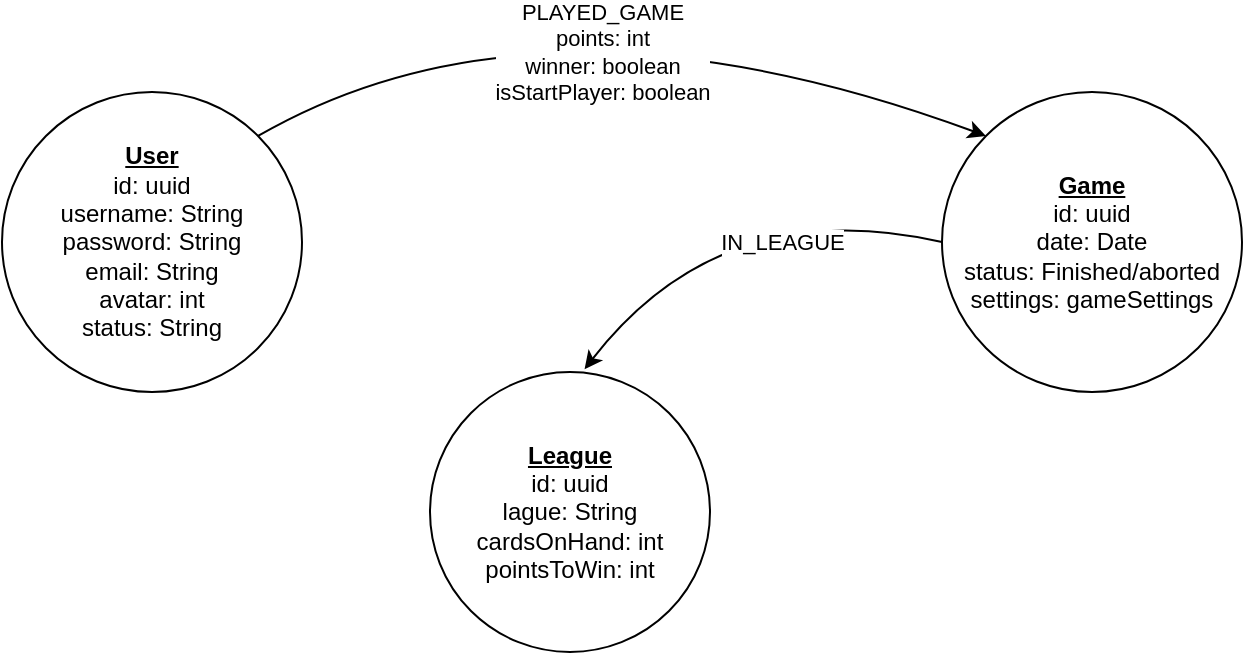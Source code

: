 <mxfile version="14.1.8" type="github" pages="2">
  <diagram id="06YiXvvxvD93IUthj2dQ" name="simple version">
    <mxGraphModel dx="1422" dy="827" grid="1" gridSize="10" guides="1" tooltips="1" connect="1" arrows="1" fold="1" page="1" pageScale="1" pageWidth="827" pageHeight="1169" math="0" shadow="0">
      <root>
        <mxCell id="0" />
        <mxCell id="1" parent="0" />
        <mxCell id="hlqRaPhQaMiVC_JoWC2D-1" value="&lt;u style=&quot;font-weight: bold&quot;&gt;User&lt;/u&gt;&lt;br&gt;id: uuid&lt;br&gt;username: String&lt;br&gt;password: String&lt;br&gt;email: String&lt;br&gt;avatar: int&lt;br&gt;status: String" style="ellipse;whiteSpace=wrap;html=1;aspect=fixed;" parent="1" vertex="1">
          <mxGeometry x="60" y="170" width="150" height="150" as="geometry" />
        </mxCell>
        <mxCell id="hlqRaPhQaMiVC_JoWC2D-2" value="&lt;u&gt;&lt;b&gt;Game&lt;/b&gt;&lt;/u&gt;&lt;br&gt;id: uuid&lt;br&gt;date: Date&lt;br&gt;status: Finished/aborted&lt;br&gt;settings: gameSettings" style="ellipse;whiteSpace=wrap;html=1;aspect=fixed;" parent="1" vertex="1">
          <mxGeometry x="530" y="170" width="150" height="150" as="geometry" />
        </mxCell>
        <mxCell id="hlqRaPhQaMiVC_JoWC2D-5" value="" style="curved=1;endArrow=classic;html=1;exitX=1;exitY=0;exitDx=0;exitDy=0;entryX=0;entryY=0;entryDx=0;entryDy=0;" parent="1" source="hlqRaPhQaMiVC_JoWC2D-1" target="hlqRaPhQaMiVC_JoWC2D-2" edge="1">
          <mxGeometry width="50" height="50" relative="1" as="geometry">
            <mxPoint x="180" y="200" as="sourcePoint" />
            <mxPoint x="370" y="200" as="targetPoint" />
            <Array as="points">
              <mxPoint x="330" y="110" />
            </Array>
          </mxGeometry>
        </mxCell>
        <mxCell id="hlqRaPhQaMiVC_JoWC2D-6" value="PLAYED_GAME&lt;br&gt;points: int&lt;br&gt;winner: boolean&lt;br&gt;isStartPlayer: boolean" style="edgeLabel;html=1;align=center;verticalAlign=middle;resizable=0;points=[];" parent="hlqRaPhQaMiVC_JoWC2D-5" vertex="1" connectable="0">
          <mxGeometry x="0.024" y="-34" relative="1" as="geometry">
            <mxPoint x="3.41" y="-6.06" as="offset" />
          </mxGeometry>
        </mxCell>
        <mxCell id="hlqRaPhQaMiVC_JoWC2D-7" value="&lt;u&gt;&lt;b&gt;League&lt;/b&gt;&lt;/u&gt;&lt;br&gt;id: uuid&lt;br&gt;lague: String&lt;br&gt;cardsOnHand: int&lt;br&gt;pointsToWin: int" style="ellipse;whiteSpace=wrap;html=1;aspect=fixed;" parent="1" vertex="1">
          <mxGeometry x="274" y="310" width="140" height="140" as="geometry" />
        </mxCell>
        <mxCell id="hlqRaPhQaMiVC_JoWC2D-8" value="" style="curved=1;endArrow=classic;html=1;exitX=0;exitY=0.5;exitDx=0;exitDy=0;entryX=0.552;entryY=-0.01;entryDx=0;entryDy=0;entryPerimeter=0;" parent="1" source="hlqRaPhQaMiVC_JoWC2D-2" target="hlqRaPhQaMiVC_JoWC2D-7" edge="1">
          <mxGeometry width="50" height="50" relative="1" as="geometry">
            <mxPoint x="470" y="410" as="sourcePoint" />
            <mxPoint x="660" y="410" as="targetPoint" />
            <Array as="points">
              <mxPoint x="420" y="220" />
            </Array>
          </mxGeometry>
        </mxCell>
        <mxCell id="hlqRaPhQaMiVC_JoWC2D-9" value="IN_LEAGUE" style="edgeLabel;html=1;align=center;verticalAlign=middle;resizable=0;points=[];" parent="hlqRaPhQaMiVC_JoWC2D-8" vertex="1" connectable="0">
          <mxGeometry x="0.191" y="17" relative="1" as="geometry">
            <mxPoint x="29.43" y="-2" as="offset" />
          </mxGeometry>
        </mxCell>
      </root>
    </mxGraphModel>
  </diagram>
  <diagram name="extended version" id="aNtw5cTRiQmI7jfVZ72B">
    <mxGraphModel dx="1422" dy="827" grid="1" gridSize="10" guides="1" tooltips="1" connect="1" arrows="1" fold="1" page="1" pageScale="1" pageWidth="827" pageHeight="1169" math="0" shadow="0">
      <root>
        <mxCell id="B5gCWZih8PqT4H1TR_IA-0" />
        <mxCell id="B5gCWZih8PqT4H1TR_IA-1" parent="B5gCWZih8PqT4H1TR_IA-0" />
        <mxCell id="B5gCWZih8PqT4H1TR_IA-2" value="&lt;u style=&quot;font-weight: bold&quot;&gt;User&lt;/u&gt;&lt;br&gt;id: uuid&lt;br&gt;userName: String&lt;br&gt;password: String&lt;br&gt;email: String&lt;br&gt;avatar: int" style="ellipse;whiteSpace=wrap;html=1;aspect=fixed;" parent="B5gCWZih8PqT4H1TR_IA-1" vertex="1">
          <mxGeometry x="60" y="170" width="150" height="150" as="geometry" />
        </mxCell>
        <mxCell id="B5gCWZih8PqT4H1TR_IA-3" value="&lt;u&gt;&lt;b&gt;Game&lt;/b&gt;&lt;/u&gt;&lt;br&gt;id: uuid&lt;br&gt;date: Date&lt;br&gt;status: Finished/aborted&lt;br&gt;settings: gameSettings" style="ellipse;whiteSpace=wrap;html=1;aspect=fixed;" parent="B5gCWZih8PqT4H1TR_IA-1" vertex="1">
          <mxGeometry x="490" y="150" width="150" height="150" as="geometry" />
        </mxCell>
        <mxCell id="B5gCWZih8PqT4H1TR_IA-4" value="" style="curved=1;endArrow=classic;html=1;exitX=1;exitY=0;exitDx=0;exitDy=0;entryX=0;entryY=0;entryDx=0;entryDy=0;" parent="B5gCWZih8PqT4H1TR_IA-1" source="B5gCWZih8PqT4H1TR_IA-2" target="B5gCWZih8PqT4H1TR_IA-3" edge="1">
          <mxGeometry width="50" height="50" relative="1" as="geometry">
            <mxPoint x="180" y="200" as="sourcePoint" />
            <mxPoint x="370" y="200" as="targetPoint" />
            <Array as="points">
              <mxPoint x="330" y="110" />
            </Array>
          </mxGeometry>
        </mxCell>
        <mxCell id="B5gCWZih8PqT4H1TR_IA-5" value="PLAYED_GAME&lt;br&gt;points: int&lt;br&gt;winner: boolean&lt;br&gt;isStartPlayer: boolean" style="edgeLabel;html=1;align=center;verticalAlign=middle;resizable=0;points=[];" parent="B5gCWZih8PqT4H1TR_IA-4" vertex="1" connectable="0">
          <mxGeometry x="0.024" y="-34" relative="1" as="geometry">
            <mxPoint x="3.41" y="-6.06" as="offset" />
          </mxGeometry>
        </mxCell>
        <mxCell id="B5gCWZih8PqT4H1TR_IA-6" value="&lt;u&gt;&lt;b&gt;League&lt;/b&gt;&lt;/u&gt;&lt;br&gt;id: uuid&lt;br&gt;name: String" style="ellipse;whiteSpace=wrap;html=1;aspect=fixed;" parent="B5gCWZih8PqT4H1TR_IA-1" vertex="1">
          <mxGeometry x="274" y="310" width="140" height="140" as="geometry" />
        </mxCell>
        <mxCell id="B5gCWZih8PqT4H1TR_IA-7" value="" style="curved=1;endArrow=classic;html=1;exitX=0;exitY=0.5;exitDx=0;exitDy=0;entryX=0.552;entryY=-0.01;entryDx=0;entryDy=0;entryPerimeter=0;" parent="B5gCWZih8PqT4H1TR_IA-1" source="B5gCWZih8PqT4H1TR_IA-3" target="B5gCWZih8PqT4H1TR_IA-6" edge="1">
          <mxGeometry width="50" height="50" relative="1" as="geometry">
            <mxPoint x="470" y="410" as="sourcePoint" />
            <mxPoint x="660" y="410" as="targetPoint" />
            <Array as="points">
              <mxPoint x="420" y="220" />
            </Array>
          </mxGeometry>
        </mxCell>
        <mxCell id="B5gCWZih8PqT4H1TR_IA-8" value="IN_LEAGUE" style="edgeLabel;html=1;align=center;verticalAlign=middle;resizable=0;points=[];" parent="B5gCWZih8PqT4H1TR_IA-7" vertex="1" connectable="0">
          <mxGeometry x="0.191" y="17" relative="1" as="geometry">
            <mxPoint x="9.92" y="-15.52" as="offset" />
          </mxGeometry>
        </mxCell>
        <mxCell id="B5gCWZih8PqT4H1TR_IA-9" value="" style="curved=1;endArrow=classic;html=1;exitX=0.991;exitY=0.377;exitDx=0;exitDy=0;exitPerimeter=0;entryX=0.346;entryY=0.015;entryDx=0;entryDy=0;entryPerimeter=0;" parent="B5gCWZih8PqT4H1TR_IA-1" source="B5gCWZih8PqT4H1TR_IA-2" target="B5gCWZih8PqT4H1TR_IA-6" edge="1">
          <mxGeometry width="50" height="50" relative="1" as="geometry">
            <mxPoint x="80" y="390" as="sourcePoint" />
            <mxPoint x="270" y="390" as="targetPoint" />
            <Array as="points">
              <mxPoint x="290" y="230" />
            </Array>
          </mxGeometry>
        </mxCell>
        <mxCell id="B5gCWZih8PqT4H1TR_IA-10" value="OWNER" style="edgeLabel;html=1;align=center;verticalAlign=middle;resizable=0;points=[];" parent="B5gCWZih8PqT4H1TR_IA-9" vertex="1" connectable="0">
          <mxGeometry x="-0.452" y="-14" relative="1" as="geometry">
            <mxPoint x="15.03" as="offset" />
          </mxGeometry>
        </mxCell>
        <mxCell id="B5gCWZih8PqT4H1TR_IA-11" value="" style="curved=1;endArrow=classic;html=1;exitX=0.5;exitY=1;exitDx=0;exitDy=0;entryX=0;entryY=0.5;entryDx=0;entryDy=0;" parent="B5gCWZih8PqT4H1TR_IA-1" source="B5gCWZih8PqT4H1TR_IA-2" target="B5gCWZih8PqT4H1TR_IA-6" edge="1">
          <mxGeometry width="50" height="50" relative="1" as="geometry">
            <mxPoint x="84" y="420" as="sourcePoint" />
            <mxPoint x="274" y="420" as="targetPoint" />
            <Array as="points">
              <mxPoint x="174" y="370" />
            </Array>
          </mxGeometry>
        </mxCell>
        <mxCell id="B5gCWZih8PqT4H1TR_IA-12" value="MEMBER_OF" style="edgeLabel;html=1;align=center;verticalAlign=middle;resizable=0;points=[];" parent="B5gCWZih8PqT4H1TR_IA-11" vertex="1" connectable="0">
          <mxGeometry x="-0.038" y="7" relative="1" as="geometry">
            <mxPoint x="10.17" as="offset" />
          </mxGeometry>
        </mxCell>
        <mxCell id="B5gCWZih8PqT4H1TR_IA-13" value="" style="curved=1;endArrow=classic;html=1;exitX=0;exitY=0.5;exitDx=0;exitDy=0;entryX=0.5;entryY=0;entryDx=0;entryDy=0;" parent="B5gCWZih8PqT4H1TR_IA-1" source="B5gCWZih8PqT4H1TR_IA-2" target="B5gCWZih8PqT4H1TR_IA-2" edge="1">
          <mxGeometry width="50" height="50" relative="1" as="geometry">
            <mxPoint x="30" y="150" as="sourcePoint" />
            <mxPoint x="220" y="150" as="targetPoint" />
            <Array as="points">
              <mxPoint x="20" y="130" />
            </Array>
          </mxGeometry>
        </mxCell>
        <mxCell id="B5gCWZih8PqT4H1TR_IA-14" value="FRIEND" style="edgeLabel;html=1;align=center;verticalAlign=middle;resizable=0;points=[];" parent="B5gCWZih8PqT4H1TR_IA-13" vertex="1" connectable="0">
          <mxGeometry x="0.414" y="-22" relative="1" as="geometry">
            <mxPoint as="offset" />
          </mxGeometry>
        </mxCell>
        <mxCell id="B5gCWZih8PqT4H1TR_IA-15" value="" style="curved=1;endArrow=classic;html=1;exitX=0;exitY=1;exitDx=0;exitDy=0;" parent="B5gCWZih8PqT4H1TR_IA-1" source="B5gCWZih8PqT4H1TR_IA-2" target="B5gCWZih8PqT4H1TR_IA-6" edge="1">
          <mxGeometry width="50" height="50" relative="1" as="geometry">
            <mxPoint x="100" y="540" as="sourcePoint" />
            <mxPoint x="290" y="540" as="targetPoint" />
            <Array as="points">
              <mxPoint x="70" y="430" />
              <mxPoint x="190" y="490" />
            </Array>
          </mxGeometry>
        </mxCell>
        <mxCell id="B5gCWZih8PqT4H1TR_IA-16" value="INVITATION" style="edgeLabel;html=1;align=center;verticalAlign=middle;resizable=0;points=[];" parent="B5gCWZih8PqT4H1TR_IA-15" vertex="1" connectable="0">
          <mxGeometry x="-0.163" y="11" relative="1" as="geometry">
            <mxPoint x="29.26" y="26.93" as="offset" />
          </mxGeometry>
        </mxCell>
      </root>
    </mxGraphModel>
  </diagram>
</mxfile>
